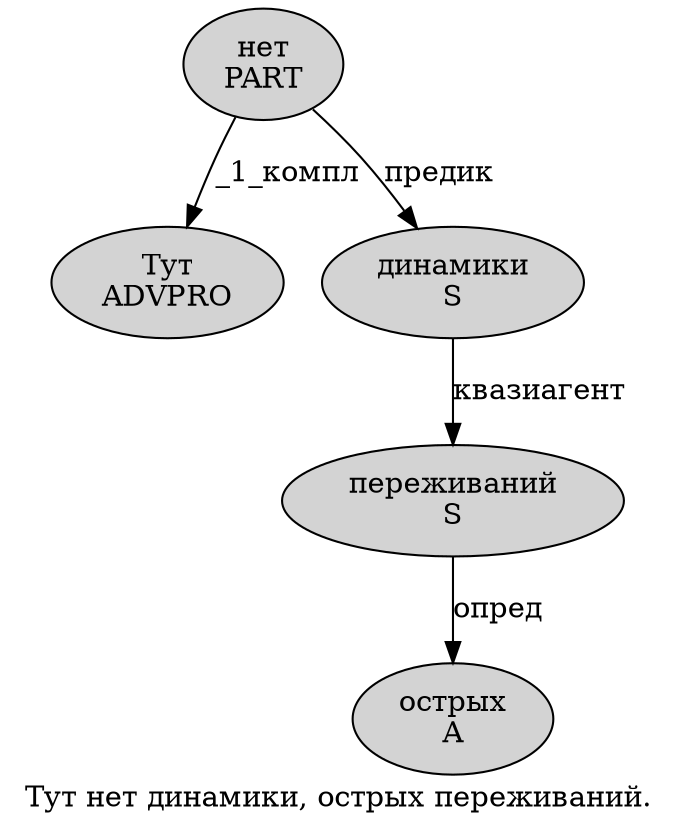 digraph SENTENCE_4044 {
	graph [label="Тут нет динамики, острых переживаний."]
	node [style=filled]
		0 [label="Тут
ADVPRO" color="" fillcolor=lightgray penwidth=1 shape=ellipse]
		1 [label="нет
PART" color="" fillcolor=lightgray penwidth=1 shape=ellipse]
		2 [label="динамики
S" color="" fillcolor=lightgray penwidth=1 shape=ellipse]
		4 [label="острых
A" color="" fillcolor=lightgray penwidth=1 shape=ellipse]
		5 [label="переживаний
S" color="" fillcolor=lightgray penwidth=1 shape=ellipse]
			1 -> 0 [label="_1_компл"]
			1 -> 2 [label="предик"]
			5 -> 4 [label="опред"]
			2 -> 5 [label="квазиагент"]
}